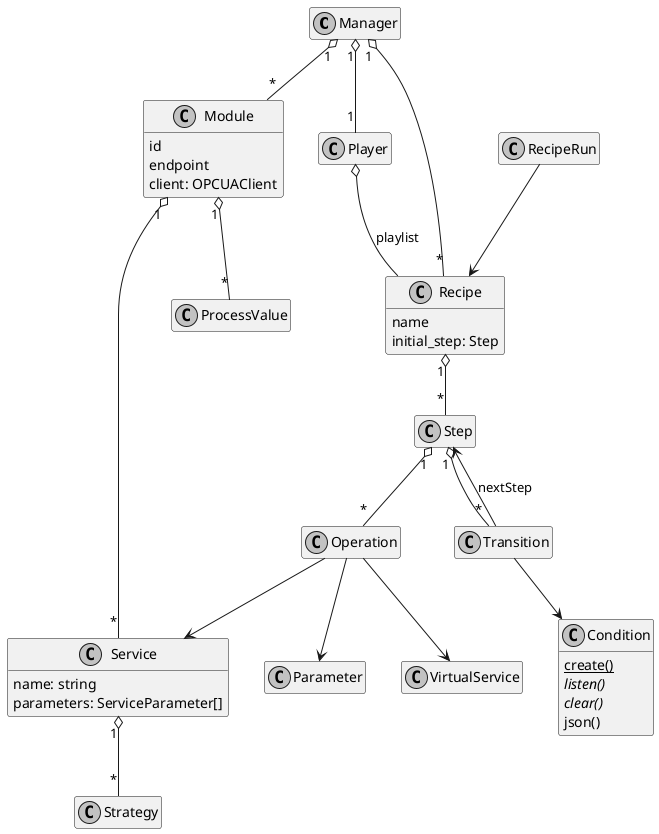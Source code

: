 @startuml
skinparam monochrome true
hide empty methods
hide empty fields

class Manager
class Module {
    id
    endpoint
    client: OPCUAClient
}
class Operation
class Parameter
class Player

Player o-- Recipe : playlist
class Recipe {
    name
    initial_step: Step
}
class RecipeRun
RecipeRun --> Recipe
class Service {
    name: string
    parameters: ServiceParameter[]
}
class ProcessValue
class Strategy
class Condition{
    {static} create()
    {abstract} listen()
    {abstract} clear()
    json()
}
'class NotCondition
'class AndCondition
'class OrCondition
'class StateCondition
'class VariableCondition
'class TimeCondition {
'    duration
'}


'NotCondition --|> Condition
'AndCondition --|> Condition
'OrCondition --|> Condition
'TimeCondition --|> Condition
'VariableCondition --|> Condition
'StateCondition --|> Condition

Manager "1" o-- "*" Module
Manager "1" o-- "*" Recipe
Manager "1" o-- "1" Player

Module "1" o-- "*" Service
Module "1" o-- "*" ProcessValue

Service "1" o-- "*" Strategy

Recipe "1" o-- "*" Step
Step "1" o-- "*" Operation
Step "1" o-- "*" Transition

Transition --> Step : nextStep
Transition --> Condition

Operation --> Service
Operation --> Parameter
Operation --> VirtualService

class VirtualService {
}

@enduml